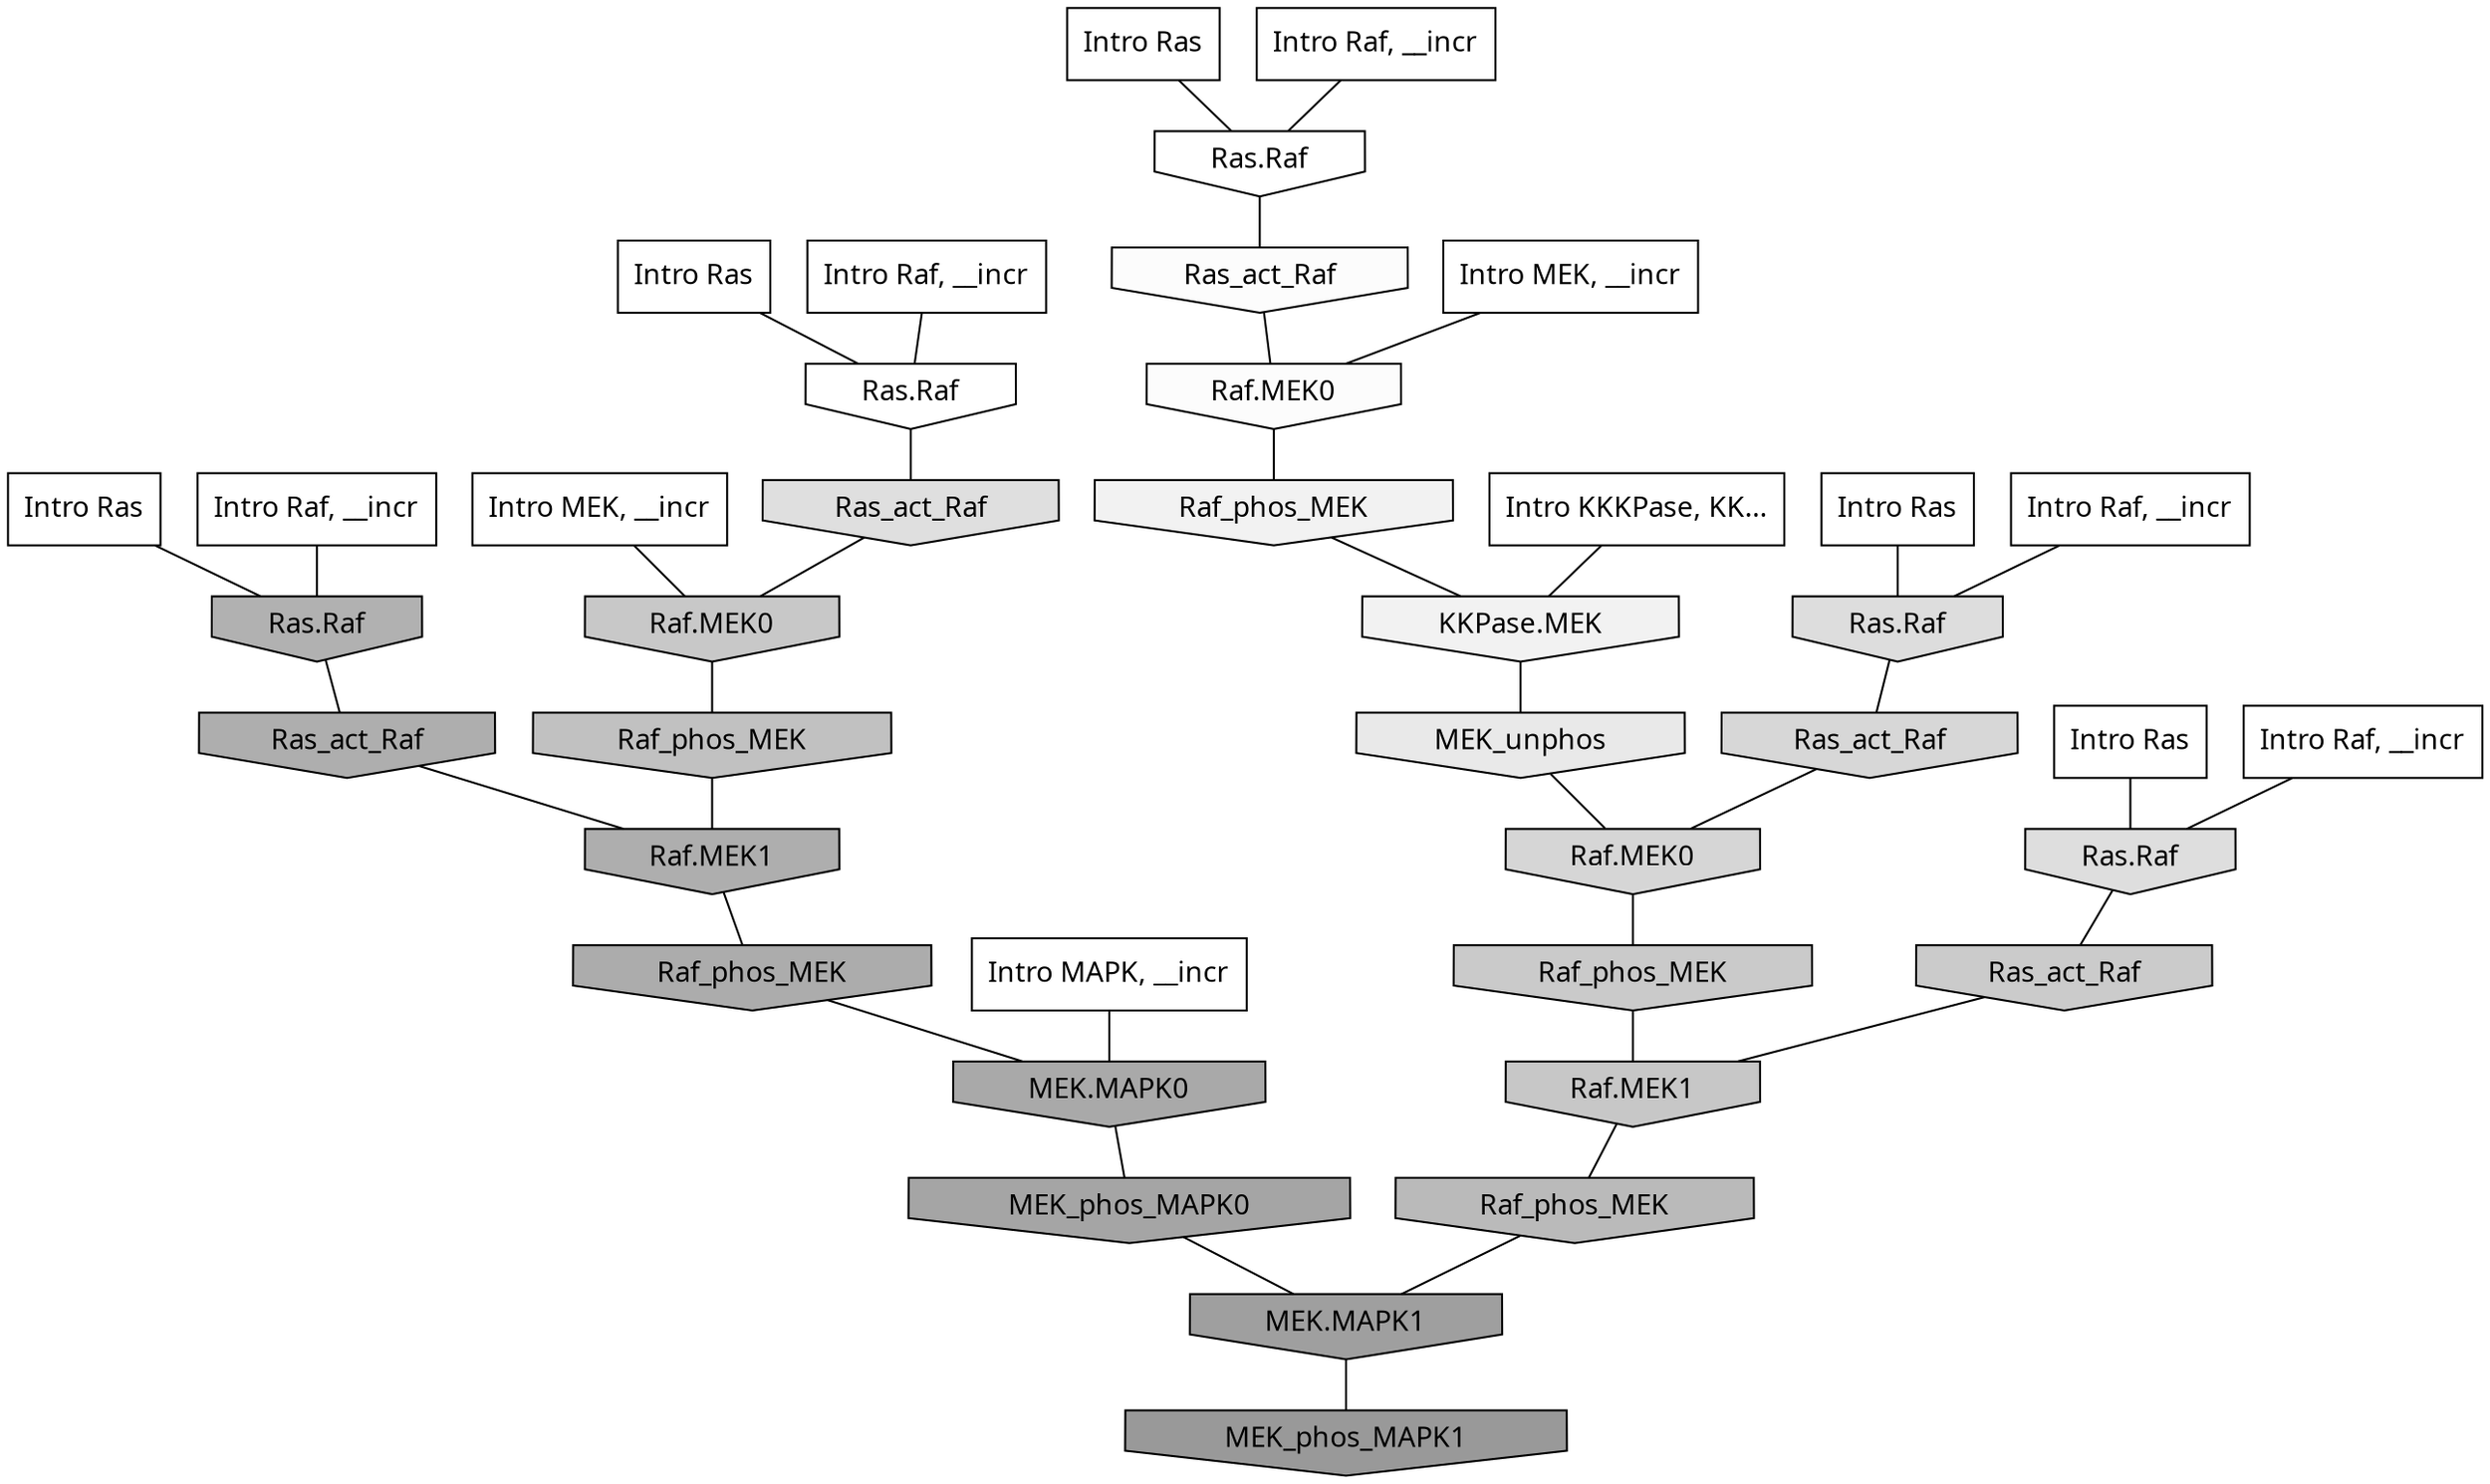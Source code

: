 digraph G{
  rankdir="TB";
  ranksep=0.30;
  node [fontname="CMU Serif"];
  edge [fontname="CMU Serif"];
  
  24 [label="Intro Ras", shape=rectangle, style=filled, fillcolor="0.000 0.000 1.000"]
  
  52 [label="Intro Ras", shape=rectangle, style=filled, fillcolor="0.000 0.000 1.000"]
  
  54 [label="Intro Ras", shape=rectangle, style=filled, fillcolor="0.000 0.000 1.000"]
  
  57 [label="Intro Ras", shape=rectangle, style=filled, fillcolor="0.000 0.000 1.000"]
  
  90 [label="Intro Ras", shape=rectangle, style=filled, fillcolor="0.000 0.000 1.000"]
  
  118 [label="Intro Raf, __incr", shape=rectangle, style=filled, fillcolor="0.000 0.000 1.000"]
  
  129 [label="Intro Raf, __incr", shape=rectangle, style=filled, fillcolor="0.000 0.000 1.000"]
  
  277 [label="Intro Raf, __incr", shape=rectangle, style=filled, fillcolor="0.000 0.000 1.000"]
  
  465 [label="Intro Raf, __incr", shape=rectangle, style=filled, fillcolor="0.000 0.000 1.000"]
  
  638 [label="Intro Raf, __incr", shape=rectangle, style=filled, fillcolor="0.000 0.000 1.000"]
  
  1643 [label="Intro MEK, __incr", shape=rectangle, style=filled, fillcolor="0.000 0.000 1.000"]
  
  1812 [label="Intro MEK, __incr", shape=rectangle, style=filled, fillcolor="0.000 0.000 1.000"]
  
  2542 [label="Intro MAPK, __incr", shape=rectangle, style=filled, fillcolor="0.000 0.000 1.000"]
  
  3165 [label="Intro KKKPase, KK...", shape=rectangle, style=filled, fillcolor="0.000 0.000 1.000"]
  
  3218 [label="Ras.Raf", shape=invhouse, style=filled, fillcolor="0.000 0.000 1.000"]
  
  3256 [label="Ras.Raf", shape=invhouse, style=filled, fillcolor="0.000 0.000 1.000"]
  
  3404 [label="Ras_act_Raf", shape=invhouse, style=filled, fillcolor="0.000 0.000 0.986"]
  
  3407 [label="Raf.MEK0", shape=invhouse, style=filled, fillcolor="0.000 0.000 0.986"]
  
  3670 [label="Raf_phos_MEK", shape=invhouse, style=filled, fillcolor="0.000 0.000 0.949"]
  
  3688 [label="KKPase.MEK", shape=invhouse, style=filled, fillcolor="0.000 0.000 0.948"]
  
  4191 [label="MEK_unphos", shape=invhouse, style=filled, fillcolor="0.000 0.000 0.913"]
  
  4841 [label="Ras_act_Raf", shape=invhouse, style=filled, fillcolor="0.000 0.000 0.872"]
  
  4898 [label="Ras.Raf", shape=invhouse, style=filled, fillcolor="0.000 0.000 0.868"]
  
  4921 [label="Ras.Raf", shape=invhouse, style=filled, fillcolor="0.000 0.000 0.867"]
  
  5338 [label="Ras_act_Raf", shape=invhouse, style=filled, fillcolor="0.000 0.000 0.843"]
  
  5439 [label="Raf.MEK0", shape=invhouse, style=filled, fillcolor="0.000 0.000 0.838"]
  
  6276 [label="Ras_act_Raf", shape=invhouse, style=filled, fillcolor="0.000 0.000 0.793"]
  
  6357 [label="Raf_phos_MEK", shape=invhouse, style=filled, fillcolor="0.000 0.000 0.790"]
  
  6467 [label="Raf.MEK0", shape=invhouse, style=filled, fillcolor="0.000 0.000 0.785"]
  
  6655 [label="Raf.MEK1", shape=invhouse, style=filled, fillcolor="0.000 0.000 0.778"]
  
  7330 [label="Raf_phos_MEK", shape=invhouse, style=filled, fillcolor="0.000 0.000 0.755"]
  
  8225 [label="Raf_phos_MEK", shape=invhouse, style=filled, fillcolor="0.000 0.000 0.729"]
  
  9555 [label="Ras.Raf", shape=invhouse, style=filled, fillcolor="0.000 0.000 0.692"]
  
  10094 [label="Ras_act_Raf", shape=invhouse, style=filled, fillcolor="0.000 0.000 0.680"]
  
  10104 [label="Raf.MEK1", shape=invhouse, style=filled, fillcolor="0.000 0.000 0.680"]
  
  10523 [label="Raf_phos_MEK", shape=invhouse, style=filled, fillcolor="0.000 0.000 0.672"]
  
  10915 [label="MEK.MAPK0", shape=invhouse, style=filled, fillcolor="0.000 0.000 0.663"]
  
  11809 [label="MEK_phos_MAPK0", shape=invhouse, style=filled, fillcolor="0.000 0.000 0.647"]
  
  13256 [label="MEK.MAPK1", shape=invhouse, style=filled, fillcolor="0.000 0.000 0.623"]
  
  14985 [label="MEK_phos_MAPK1", shape=invhouse, style=filled, fillcolor="0.000 0.000 0.600"]
  
  
  13256 -> 14985 [dir=none, color="0.000 0.000 0.000"] 
  11809 -> 13256 [dir=none, color="0.000 0.000 0.000"] 
  10915 -> 11809 [dir=none, color="0.000 0.000 0.000"] 
  10523 -> 10915 [dir=none, color="0.000 0.000 0.000"] 
  10104 -> 10523 [dir=none, color="0.000 0.000 0.000"] 
  10094 -> 10104 [dir=none, color="0.000 0.000 0.000"] 
  9555 -> 10094 [dir=none, color="0.000 0.000 0.000"] 
  8225 -> 13256 [dir=none, color="0.000 0.000 0.000"] 
  7330 -> 10104 [dir=none, color="0.000 0.000 0.000"] 
  6655 -> 8225 [dir=none, color="0.000 0.000 0.000"] 
  6467 -> 7330 [dir=none, color="0.000 0.000 0.000"] 
  6357 -> 6655 [dir=none, color="0.000 0.000 0.000"] 
  6276 -> 6655 [dir=none, color="0.000 0.000 0.000"] 
  5439 -> 6357 [dir=none, color="0.000 0.000 0.000"] 
  5338 -> 5439 [dir=none, color="0.000 0.000 0.000"] 
  4921 -> 5338 [dir=none, color="0.000 0.000 0.000"] 
  4898 -> 6276 [dir=none, color="0.000 0.000 0.000"] 
  4841 -> 6467 [dir=none, color="0.000 0.000 0.000"] 
  4191 -> 5439 [dir=none, color="0.000 0.000 0.000"] 
  3688 -> 4191 [dir=none, color="0.000 0.000 0.000"] 
  3670 -> 3688 [dir=none, color="0.000 0.000 0.000"] 
  3407 -> 3670 [dir=none, color="0.000 0.000 0.000"] 
  3404 -> 3407 [dir=none, color="0.000 0.000 0.000"] 
  3256 -> 3404 [dir=none, color="0.000 0.000 0.000"] 
  3218 -> 4841 [dir=none, color="0.000 0.000 0.000"] 
  3165 -> 3688 [dir=none, color="0.000 0.000 0.000"] 
  2542 -> 10915 [dir=none, color="0.000 0.000 0.000"] 
  1812 -> 6467 [dir=none, color="0.000 0.000 0.000"] 
  1643 -> 3407 [dir=none, color="0.000 0.000 0.000"] 
  638 -> 3218 [dir=none, color="0.000 0.000 0.000"] 
  465 -> 9555 [dir=none, color="0.000 0.000 0.000"] 
  277 -> 3256 [dir=none, color="0.000 0.000 0.000"] 
  129 -> 4921 [dir=none, color="0.000 0.000 0.000"] 
  118 -> 4898 [dir=none, color="0.000 0.000 0.000"] 
  90 -> 9555 [dir=none, color="0.000 0.000 0.000"] 
  57 -> 4898 [dir=none, color="0.000 0.000 0.000"] 
  54 -> 3218 [dir=none, color="0.000 0.000 0.000"] 
  52 -> 4921 [dir=none, color="0.000 0.000 0.000"] 
  24 -> 3256 [dir=none, color="0.000 0.000 0.000"] 
  
  }
